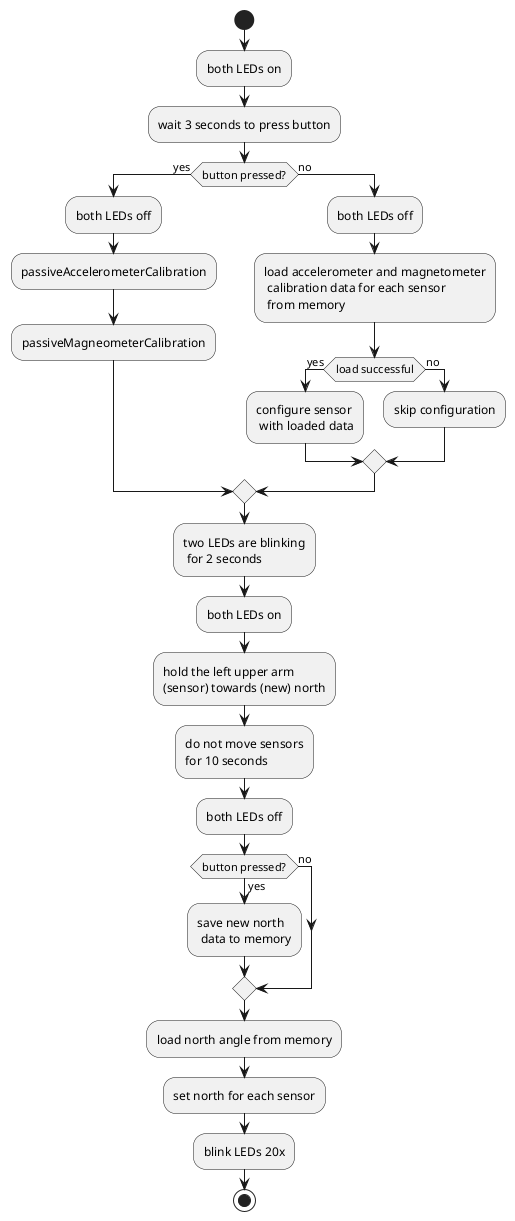 @startuml

start

:both LEDs on;

:wait 3 seconds to press button;

if (button pressed?) then (yes)
  :both LEDs off;

  :passiveAccelerometerCalibration;

  :passiveMagneometerCalibration;

else (no)
  :both LEDs off;

  :load accelerometer and magnetometer
   calibration data for each sensor
   from memory;

  if (load successful) then (yes)
    :configure sensor
     with loaded data;
  else (no)
    :skip configuration;
  endif

endif

:two LEDs are blinking
 for 2 seconds;

:both LEDs on;

:hold the left upper arm
(sensor) towards (new) north;

:do not move sensors
for 10 seconds;

:both LEDs off;

if (button pressed?) then (yes)
  :save new north
   data to memory;
else (no)

endif

:load north angle from memory;

:set north for each sensor;

:blink LEDs 20x;

stop

@enduml
